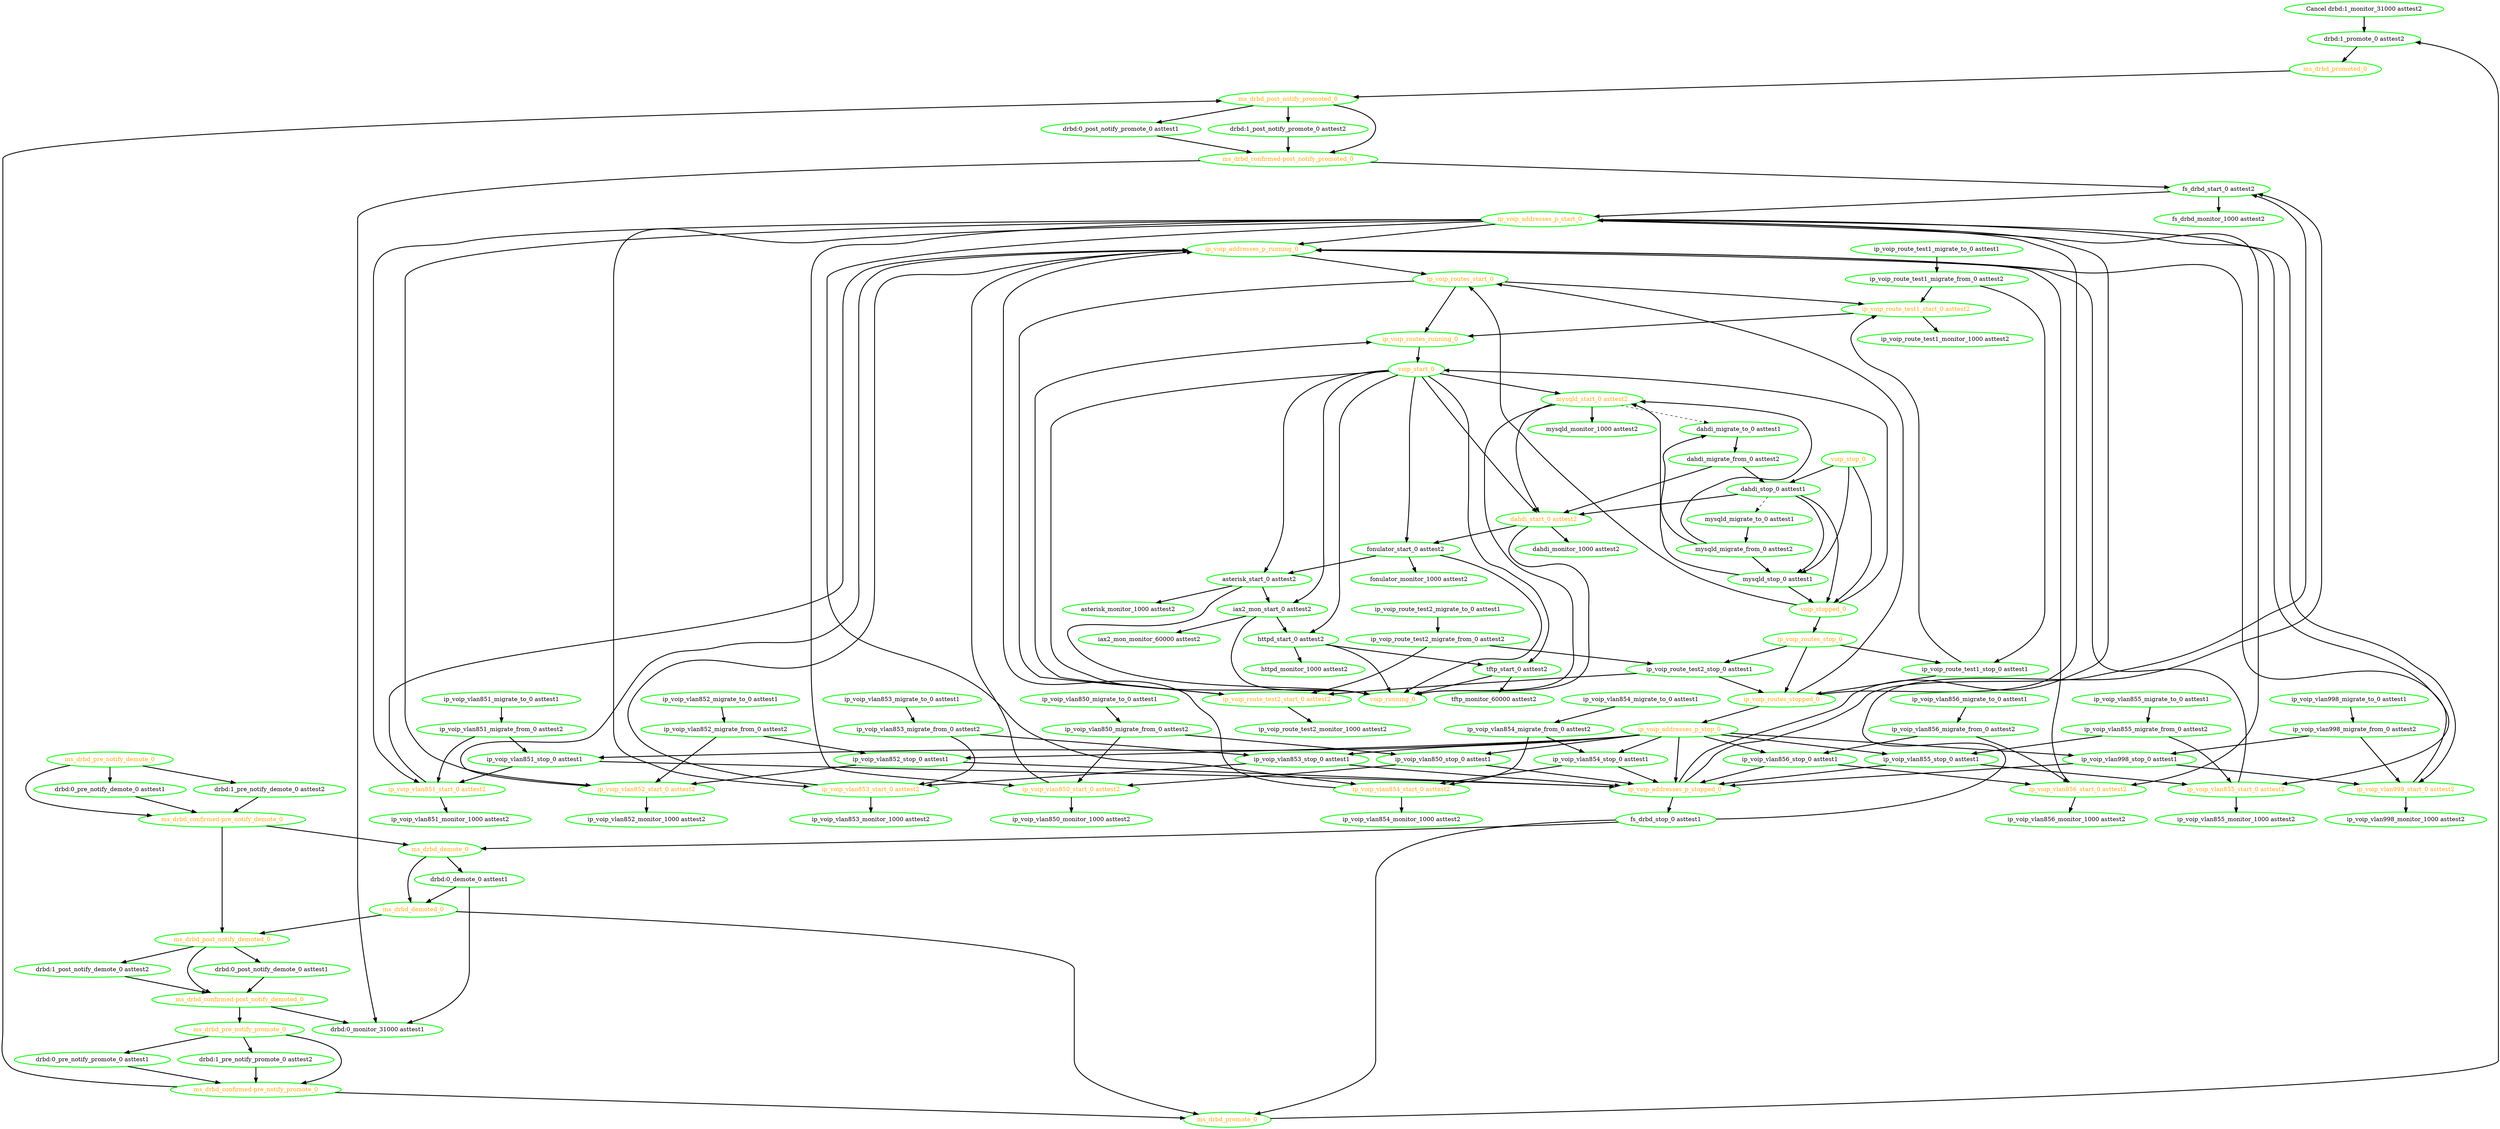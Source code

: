  digraph "g" {
"Cancel drbd:1_monitor_31000 asttest2" -> "drbd:1_promote_0 asttest2" [ style = bold]
"Cancel drbd:1_monitor_31000 asttest2" [ style=bold color="green" fontcolor="black"]
"asterisk_monitor_1000 asttest2" [ style=bold color="green" fontcolor="black"]
"asterisk_start_0 asttest2" -> "asterisk_monitor_1000 asttest2" [ style = bold]
"asterisk_start_0 asttest2" -> "iax2_mon_start_0 asttest2" [ style = bold]
"asterisk_start_0 asttest2" -> "voip_running_0" [ style = bold]
"asterisk_start_0 asttest2" [ style=bold color="green" fontcolor="black"]
"dahdi_migrate_from_0 asttest2" -> "dahdi_start_0 asttest2" [ style = bold]
"dahdi_migrate_from_0 asttest2" -> "dahdi_stop_0 asttest1" [ style = bold]
"dahdi_migrate_from_0 asttest2" [ style=bold color="green" fontcolor="black"]
"dahdi_migrate_to_0 asttest1" -> "dahdi_migrate_from_0 asttest2" [ style = bold]
"dahdi_migrate_to_0 asttest1" [ style=bold color="green" fontcolor="black"]
"dahdi_monitor_1000 asttest2" [ style=bold color="green" fontcolor="black"]
"dahdi_start_0 asttest2" -> "dahdi_monitor_1000 asttest2" [ style = bold]
"dahdi_start_0 asttest2" -> "fonulator_start_0 asttest2" [ style = bold]
"dahdi_start_0 asttest2" -> "voip_running_0" [ style = bold]
"dahdi_start_0 asttest2" [ style=bold color="green" fontcolor="orange"]
"dahdi_stop_0 asttest1" -> "dahdi_start_0 asttest2" [ style = bold]
"dahdi_stop_0 asttest1" -> "mysqld_migrate_to_0 asttest1" [ style = dashed]
"dahdi_stop_0 asttest1" -> "mysqld_stop_0 asttest1" [ style = bold]
"dahdi_stop_0 asttest1" -> "voip_stopped_0" [ style = bold]
"dahdi_stop_0 asttest1" [ style=bold color="green" fontcolor="black"]
"drbd:0_demote_0 asttest1" -> "drbd:0_monitor_31000 asttest1" [ style = bold]
"drbd:0_demote_0 asttest1" -> "ms_drbd_demoted_0" [ style = bold]
"drbd:0_demote_0 asttest1" [ style=bold color="green" fontcolor="black"]
"drbd:0_monitor_31000 asttest1" [ style=bold color="green" fontcolor="black"]
"drbd:0_post_notify_demote_0 asttest1" -> "ms_drbd_confirmed-post_notify_demoted_0" [ style = bold]
"drbd:0_post_notify_demote_0 asttest1" [ style=bold color="green" fontcolor="black"]
"drbd:0_post_notify_promote_0 asttest1" -> "ms_drbd_confirmed-post_notify_promoted_0" [ style = bold]
"drbd:0_post_notify_promote_0 asttest1" [ style=bold color="green" fontcolor="black"]
"drbd:0_pre_notify_demote_0 asttest1" -> "ms_drbd_confirmed-pre_notify_demote_0" [ style = bold]
"drbd:0_pre_notify_demote_0 asttest1" [ style=bold color="green" fontcolor="black"]
"drbd:0_pre_notify_promote_0 asttest1" -> "ms_drbd_confirmed-pre_notify_promote_0" [ style = bold]
"drbd:0_pre_notify_promote_0 asttest1" [ style=bold color="green" fontcolor="black"]
"drbd:1_post_notify_demote_0 asttest2" -> "ms_drbd_confirmed-post_notify_demoted_0" [ style = bold]
"drbd:1_post_notify_demote_0 asttest2" [ style=bold color="green" fontcolor="black"]
"drbd:1_post_notify_promote_0 asttest2" -> "ms_drbd_confirmed-post_notify_promoted_0" [ style = bold]
"drbd:1_post_notify_promote_0 asttest2" [ style=bold color="green" fontcolor="black"]
"drbd:1_pre_notify_demote_0 asttest2" -> "ms_drbd_confirmed-pre_notify_demote_0" [ style = bold]
"drbd:1_pre_notify_demote_0 asttest2" [ style=bold color="green" fontcolor="black"]
"drbd:1_pre_notify_promote_0 asttest2" -> "ms_drbd_confirmed-pre_notify_promote_0" [ style = bold]
"drbd:1_pre_notify_promote_0 asttest2" [ style=bold color="green" fontcolor="black"]
"drbd:1_promote_0 asttest2" -> "ms_drbd_promoted_0" [ style = bold]
"drbd:1_promote_0 asttest2" [ style=bold color="green" fontcolor="black"]
"fonulator_monitor_1000 asttest2" [ style=bold color="green" fontcolor="black"]
"fonulator_start_0 asttest2" -> "asterisk_start_0 asttest2" [ style = bold]
"fonulator_start_0 asttest2" -> "fonulator_monitor_1000 asttest2" [ style = bold]
"fonulator_start_0 asttest2" -> "voip_running_0" [ style = bold]
"fonulator_start_0 asttest2" [ style=bold color="green" fontcolor="black"]
"fs_drbd_monitor_1000 asttest2" [ style=bold color="green" fontcolor="black"]
"fs_drbd_start_0 asttest2" -> "fs_drbd_monitor_1000 asttest2" [ style = bold]
"fs_drbd_start_0 asttest2" -> "ip_voip_addresses_p_start_0" [ style = bold]
"fs_drbd_start_0 asttest2" [ style=bold color="green" fontcolor="black"]
"fs_drbd_stop_0 asttest1" -> "fs_drbd_start_0 asttest2" [ style = bold]
"fs_drbd_stop_0 asttest1" -> "ms_drbd_demote_0" [ style = bold]
"fs_drbd_stop_0 asttest1" -> "ms_drbd_promote_0" [ style = bold]
"fs_drbd_stop_0 asttest1" [ style=bold color="green" fontcolor="black"]
"httpd_monitor_1000 asttest2" [ style=bold color="green" fontcolor="black"]
"httpd_start_0 asttest2" -> "httpd_monitor_1000 asttest2" [ style = bold]
"httpd_start_0 asttest2" -> "tftp_start_0 asttest2" [ style = bold]
"httpd_start_0 asttest2" -> "voip_running_0" [ style = bold]
"httpd_start_0 asttest2" [ style=bold color="green" fontcolor="black"]
"iax2_mon_monitor_60000 asttest2" [ style=bold color="green" fontcolor="black"]
"iax2_mon_start_0 asttest2" -> "httpd_start_0 asttest2" [ style = bold]
"iax2_mon_start_0 asttest2" -> "iax2_mon_monitor_60000 asttest2" [ style = bold]
"iax2_mon_start_0 asttest2" -> "voip_running_0" [ style = bold]
"iax2_mon_start_0 asttest2" [ style=bold color="green" fontcolor="black"]
"ip_voip_addresses_p_running_0" -> "ip_voip_routes_start_0" [ style = bold]
"ip_voip_addresses_p_running_0" [ style=bold color="green" fontcolor="orange"]
"ip_voip_addresses_p_start_0" -> "ip_voip_addresses_p_running_0" [ style = bold]
"ip_voip_addresses_p_start_0" -> "ip_voip_vlan850_start_0 asttest2" [ style = bold]
"ip_voip_addresses_p_start_0" -> "ip_voip_vlan851_start_0 asttest2" [ style = bold]
"ip_voip_addresses_p_start_0" -> "ip_voip_vlan852_start_0 asttest2" [ style = bold]
"ip_voip_addresses_p_start_0" -> "ip_voip_vlan853_start_0 asttest2" [ style = bold]
"ip_voip_addresses_p_start_0" -> "ip_voip_vlan854_start_0 asttest2" [ style = bold]
"ip_voip_addresses_p_start_0" -> "ip_voip_vlan855_start_0 asttest2" [ style = bold]
"ip_voip_addresses_p_start_0" -> "ip_voip_vlan856_start_0 asttest2" [ style = bold]
"ip_voip_addresses_p_start_0" -> "ip_voip_vlan998_start_0 asttest2" [ style = bold]
"ip_voip_addresses_p_start_0" [ style=bold color="green" fontcolor="orange"]
"ip_voip_addresses_p_stop_0" -> "ip_voip_addresses_p_stopped_0" [ style = bold]
"ip_voip_addresses_p_stop_0" -> "ip_voip_vlan850_stop_0 asttest1" [ style = bold]
"ip_voip_addresses_p_stop_0" -> "ip_voip_vlan851_stop_0 asttest1" [ style = bold]
"ip_voip_addresses_p_stop_0" -> "ip_voip_vlan852_stop_0 asttest1" [ style = bold]
"ip_voip_addresses_p_stop_0" -> "ip_voip_vlan853_stop_0 asttest1" [ style = bold]
"ip_voip_addresses_p_stop_0" -> "ip_voip_vlan854_stop_0 asttest1" [ style = bold]
"ip_voip_addresses_p_stop_0" -> "ip_voip_vlan855_stop_0 asttest1" [ style = bold]
"ip_voip_addresses_p_stop_0" -> "ip_voip_vlan856_stop_0 asttest1" [ style = bold]
"ip_voip_addresses_p_stop_0" -> "ip_voip_vlan998_stop_0 asttest1" [ style = bold]
"ip_voip_addresses_p_stop_0" [ style=bold color="green" fontcolor="orange"]
"ip_voip_addresses_p_stopped_0" -> "fs_drbd_start_0 asttest2" [ style = bold]
"ip_voip_addresses_p_stopped_0" -> "fs_drbd_stop_0 asttest1" [ style = bold]
"ip_voip_addresses_p_stopped_0" -> "ip_voip_addresses_p_start_0" [ style = bold]
"ip_voip_addresses_p_stopped_0" [ style=bold color="green" fontcolor="orange"]
"ip_voip_route_test1_migrate_from_0 asttest2" -> "ip_voip_route_test1_start_0 asttest2" [ style = bold]
"ip_voip_route_test1_migrate_from_0 asttest2" -> "ip_voip_route_test1_stop_0 asttest1" [ style = bold]
"ip_voip_route_test1_migrate_from_0 asttest2" [ style=bold color="green" fontcolor="black"]
"ip_voip_route_test1_migrate_to_0 asttest1" -> "ip_voip_route_test1_migrate_from_0 asttest2" [ style = bold]
"ip_voip_route_test1_migrate_to_0 asttest1" [ style=bold color="green" fontcolor="black"]
"ip_voip_route_test1_monitor_1000 asttest2" [ style=bold color="green" fontcolor="black"]
"ip_voip_route_test1_start_0 asttest2" -> "ip_voip_route_test1_monitor_1000 asttest2" [ style = bold]
"ip_voip_route_test1_start_0 asttest2" -> "ip_voip_routes_running_0" [ style = bold]
"ip_voip_route_test1_start_0 asttest2" [ style=bold color="green" fontcolor="orange"]
"ip_voip_route_test1_stop_0 asttest1" -> "ip_voip_route_test1_start_0 asttest2" [ style = bold]
"ip_voip_route_test1_stop_0 asttest1" -> "ip_voip_routes_stopped_0" [ style = bold]
"ip_voip_route_test1_stop_0 asttest1" [ style=bold color="green" fontcolor="black"]
"ip_voip_route_test2_migrate_from_0 asttest2" -> "ip_voip_route_test2_start_0 asttest2" [ style = bold]
"ip_voip_route_test2_migrate_from_0 asttest2" -> "ip_voip_route_test2_stop_0 asttest1" [ style = bold]
"ip_voip_route_test2_migrate_from_0 asttest2" [ style=bold color="green" fontcolor="black"]
"ip_voip_route_test2_migrate_to_0 asttest1" -> "ip_voip_route_test2_migrate_from_0 asttest2" [ style = bold]
"ip_voip_route_test2_migrate_to_0 asttest1" [ style=bold color="green" fontcolor="black"]
"ip_voip_route_test2_monitor_1000 asttest2" [ style=bold color="green" fontcolor="black"]
"ip_voip_route_test2_start_0 asttest2" -> "ip_voip_route_test2_monitor_1000 asttest2" [ style = bold]
"ip_voip_route_test2_start_0 asttest2" -> "ip_voip_routes_running_0" [ style = bold]
"ip_voip_route_test2_start_0 asttest2" [ style=bold color="green" fontcolor="orange"]
"ip_voip_route_test2_stop_0 asttest1" -> "ip_voip_route_test2_start_0 asttest2" [ style = bold]
"ip_voip_route_test2_stop_0 asttest1" -> "ip_voip_routes_stopped_0" [ style = bold]
"ip_voip_route_test2_stop_0 asttest1" [ style=bold color="green" fontcolor="black"]
"ip_voip_routes_running_0" -> "voip_start_0" [ style = bold]
"ip_voip_routes_running_0" [ style=bold color="green" fontcolor="orange"]
"ip_voip_routes_start_0" -> "ip_voip_route_test1_start_0 asttest2" [ style = bold]
"ip_voip_routes_start_0" -> "ip_voip_route_test2_start_0 asttest2" [ style = bold]
"ip_voip_routes_start_0" -> "ip_voip_routes_running_0" [ style = bold]
"ip_voip_routes_start_0" [ style=bold color="green" fontcolor="orange"]
"ip_voip_routes_stop_0" -> "ip_voip_route_test1_stop_0 asttest1" [ style = bold]
"ip_voip_routes_stop_0" -> "ip_voip_route_test2_stop_0 asttest1" [ style = bold]
"ip_voip_routes_stop_0" -> "ip_voip_routes_stopped_0" [ style = bold]
"ip_voip_routes_stop_0" [ style=bold color="green" fontcolor="orange"]
"ip_voip_routes_stopped_0" -> "ip_voip_addresses_p_start_0" [ style = bold]
"ip_voip_routes_stopped_0" -> "ip_voip_addresses_p_stop_0" [ style = bold]
"ip_voip_routes_stopped_0" -> "ip_voip_routes_start_0" [ style = bold]
"ip_voip_routes_stopped_0" [ style=bold color="green" fontcolor="orange"]
"ip_voip_vlan850_migrate_from_0 asttest2" -> "ip_voip_vlan850_start_0 asttest2" [ style = bold]
"ip_voip_vlan850_migrate_from_0 asttest2" -> "ip_voip_vlan850_stop_0 asttest1" [ style = bold]
"ip_voip_vlan850_migrate_from_0 asttest2" [ style=bold color="green" fontcolor="black"]
"ip_voip_vlan850_migrate_to_0 asttest1" -> "ip_voip_vlan850_migrate_from_0 asttest2" [ style = bold]
"ip_voip_vlan850_migrate_to_0 asttest1" [ style=bold color="green" fontcolor="black"]
"ip_voip_vlan850_monitor_1000 asttest2" [ style=bold color="green" fontcolor="black"]
"ip_voip_vlan850_start_0 asttest2" -> "ip_voip_addresses_p_running_0" [ style = bold]
"ip_voip_vlan850_start_0 asttest2" -> "ip_voip_vlan850_monitor_1000 asttest2" [ style = bold]
"ip_voip_vlan850_start_0 asttest2" [ style=bold color="green" fontcolor="orange"]
"ip_voip_vlan850_stop_0 asttest1" -> "ip_voip_addresses_p_stopped_0" [ style = bold]
"ip_voip_vlan850_stop_0 asttest1" -> "ip_voip_vlan850_start_0 asttest2" [ style = bold]
"ip_voip_vlan850_stop_0 asttest1" [ style=bold color="green" fontcolor="black"]
"ip_voip_vlan851_migrate_from_0 asttest2" -> "ip_voip_vlan851_start_0 asttest2" [ style = bold]
"ip_voip_vlan851_migrate_from_0 asttest2" -> "ip_voip_vlan851_stop_0 asttest1" [ style = bold]
"ip_voip_vlan851_migrate_from_0 asttest2" [ style=bold color="green" fontcolor="black"]
"ip_voip_vlan851_migrate_to_0 asttest1" -> "ip_voip_vlan851_migrate_from_0 asttest2" [ style = bold]
"ip_voip_vlan851_migrate_to_0 asttest1" [ style=bold color="green" fontcolor="black"]
"ip_voip_vlan851_monitor_1000 asttest2" [ style=bold color="green" fontcolor="black"]
"ip_voip_vlan851_start_0 asttest2" -> "ip_voip_addresses_p_running_0" [ style = bold]
"ip_voip_vlan851_start_0 asttest2" -> "ip_voip_vlan851_monitor_1000 asttest2" [ style = bold]
"ip_voip_vlan851_start_0 asttest2" [ style=bold color="green" fontcolor="orange"]
"ip_voip_vlan851_stop_0 asttest1" -> "ip_voip_addresses_p_stopped_0" [ style = bold]
"ip_voip_vlan851_stop_0 asttest1" -> "ip_voip_vlan851_start_0 asttest2" [ style = bold]
"ip_voip_vlan851_stop_0 asttest1" [ style=bold color="green" fontcolor="black"]
"ip_voip_vlan852_migrate_from_0 asttest2" -> "ip_voip_vlan852_start_0 asttest2" [ style = bold]
"ip_voip_vlan852_migrate_from_0 asttest2" -> "ip_voip_vlan852_stop_0 asttest1" [ style = bold]
"ip_voip_vlan852_migrate_from_0 asttest2" [ style=bold color="green" fontcolor="black"]
"ip_voip_vlan852_migrate_to_0 asttest1" -> "ip_voip_vlan852_migrate_from_0 asttest2" [ style = bold]
"ip_voip_vlan852_migrate_to_0 asttest1" [ style=bold color="green" fontcolor="black"]
"ip_voip_vlan852_monitor_1000 asttest2" [ style=bold color="green" fontcolor="black"]
"ip_voip_vlan852_start_0 asttest2" -> "ip_voip_addresses_p_running_0" [ style = bold]
"ip_voip_vlan852_start_0 asttest2" -> "ip_voip_vlan852_monitor_1000 asttest2" [ style = bold]
"ip_voip_vlan852_start_0 asttest2" [ style=bold color="green" fontcolor="orange"]
"ip_voip_vlan852_stop_0 asttest1" -> "ip_voip_addresses_p_stopped_0" [ style = bold]
"ip_voip_vlan852_stop_0 asttest1" -> "ip_voip_vlan852_start_0 asttest2" [ style = bold]
"ip_voip_vlan852_stop_0 asttest1" [ style=bold color="green" fontcolor="black"]
"ip_voip_vlan853_migrate_from_0 asttest2" -> "ip_voip_vlan853_start_0 asttest2" [ style = bold]
"ip_voip_vlan853_migrate_from_0 asttest2" -> "ip_voip_vlan853_stop_0 asttest1" [ style = bold]
"ip_voip_vlan853_migrate_from_0 asttest2" [ style=bold color="green" fontcolor="black"]
"ip_voip_vlan853_migrate_to_0 asttest1" -> "ip_voip_vlan853_migrate_from_0 asttest2" [ style = bold]
"ip_voip_vlan853_migrate_to_0 asttest1" [ style=bold color="green" fontcolor="black"]
"ip_voip_vlan853_monitor_1000 asttest2" [ style=bold color="green" fontcolor="black"]
"ip_voip_vlan853_start_0 asttest2" -> "ip_voip_addresses_p_running_0" [ style = bold]
"ip_voip_vlan853_start_0 asttest2" -> "ip_voip_vlan853_monitor_1000 asttest2" [ style = bold]
"ip_voip_vlan853_start_0 asttest2" [ style=bold color="green" fontcolor="orange"]
"ip_voip_vlan853_stop_0 asttest1" -> "ip_voip_addresses_p_stopped_0" [ style = bold]
"ip_voip_vlan853_stop_0 asttest1" -> "ip_voip_vlan853_start_0 asttest2" [ style = bold]
"ip_voip_vlan853_stop_0 asttest1" [ style=bold color="green" fontcolor="black"]
"ip_voip_vlan854_migrate_from_0 asttest2" -> "ip_voip_vlan854_start_0 asttest2" [ style = bold]
"ip_voip_vlan854_migrate_from_0 asttest2" -> "ip_voip_vlan854_stop_0 asttest1" [ style = bold]
"ip_voip_vlan854_migrate_from_0 asttest2" [ style=bold color="green" fontcolor="black"]
"ip_voip_vlan854_migrate_to_0 asttest1" -> "ip_voip_vlan854_migrate_from_0 asttest2" [ style = bold]
"ip_voip_vlan854_migrate_to_0 asttest1" [ style=bold color="green" fontcolor="black"]
"ip_voip_vlan854_monitor_1000 asttest2" [ style=bold color="green" fontcolor="black"]
"ip_voip_vlan854_start_0 asttest2" -> "ip_voip_addresses_p_running_0" [ style = bold]
"ip_voip_vlan854_start_0 asttest2" -> "ip_voip_vlan854_monitor_1000 asttest2" [ style = bold]
"ip_voip_vlan854_start_0 asttest2" [ style=bold color="green" fontcolor="orange"]
"ip_voip_vlan854_stop_0 asttest1" -> "ip_voip_addresses_p_stopped_0" [ style = bold]
"ip_voip_vlan854_stop_0 asttest1" -> "ip_voip_vlan854_start_0 asttest2" [ style = bold]
"ip_voip_vlan854_stop_0 asttest1" [ style=bold color="green" fontcolor="black"]
"ip_voip_vlan855_migrate_from_0 asttest2" -> "ip_voip_vlan855_start_0 asttest2" [ style = bold]
"ip_voip_vlan855_migrate_from_0 asttest2" -> "ip_voip_vlan855_stop_0 asttest1" [ style = bold]
"ip_voip_vlan855_migrate_from_0 asttest2" [ style=bold color="green" fontcolor="black"]
"ip_voip_vlan855_migrate_to_0 asttest1" -> "ip_voip_vlan855_migrate_from_0 asttest2" [ style = bold]
"ip_voip_vlan855_migrate_to_0 asttest1" [ style=bold color="green" fontcolor="black"]
"ip_voip_vlan855_monitor_1000 asttest2" [ style=bold color="green" fontcolor="black"]
"ip_voip_vlan855_start_0 asttest2" -> "ip_voip_addresses_p_running_0" [ style = bold]
"ip_voip_vlan855_start_0 asttest2" -> "ip_voip_vlan855_monitor_1000 asttest2" [ style = bold]
"ip_voip_vlan855_start_0 asttest2" [ style=bold color="green" fontcolor="orange"]
"ip_voip_vlan855_stop_0 asttest1" -> "ip_voip_addresses_p_stopped_0" [ style = bold]
"ip_voip_vlan855_stop_0 asttest1" -> "ip_voip_vlan855_start_0 asttest2" [ style = bold]
"ip_voip_vlan855_stop_0 asttest1" [ style=bold color="green" fontcolor="black"]
"ip_voip_vlan856_migrate_from_0 asttest2" -> "ip_voip_vlan856_start_0 asttest2" [ style = bold]
"ip_voip_vlan856_migrate_from_0 asttest2" -> "ip_voip_vlan856_stop_0 asttest1" [ style = bold]
"ip_voip_vlan856_migrate_from_0 asttest2" [ style=bold color="green" fontcolor="black"]
"ip_voip_vlan856_migrate_to_0 asttest1" -> "ip_voip_vlan856_migrate_from_0 asttest2" [ style = bold]
"ip_voip_vlan856_migrate_to_0 asttest1" [ style=bold color="green" fontcolor="black"]
"ip_voip_vlan856_monitor_1000 asttest2" [ style=bold color="green" fontcolor="black"]
"ip_voip_vlan856_start_0 asttest2" -> "ip_voip_addresses_p_running_0" [ style = bold]
"ip_voip_vlan856_start_0 asttest2" -> "ip_voip_vlan856_monitor_1000 asttest2" [ style = bold]
"ip_voip_vlan856_start_0 asttest2" [ style=bold color="green" fontcolor="orange"]
"ip_voip_vlan856_stop_0 asttest1" -> "ip_voip_addresses_p_stopped_0" [ style = bold]
"ip_voip_vlan856_stop_0 asttest1" -> "ip_voip_vlan856_start_0 asttest2" [ style = bold]
"ip_voip_vlan856_stop_0 asttest1" [ style=bold color="green" fontcolor="black"]
"ip_voip_vlan998_migrate_from_0 asttest2" -> "ip_voip_vlan998_start_0 asttest2" [ style = bold]
"ip_voip_vlan998_migrate_from_0 asttest2" -> "ip_voip_vlan998_stop_0 asttest1" [ style = bold]
"ip_voip_vlan998_migrate_from_0 asttest2" [ style=bold color="green" fontcolor="black"]
"ip_voip_vlan998_migrate_to_0 asttest1" -> "ip_voip_vlan998_migrate_from_0 asttest2" [ style = bold]
"ip_voip_vlan998_migrate_to_0 asttest1" [ style=bold color="green" fontcolor="black"]
"ip_voip_vlan998_monitor_1000 asttest2" [ style=bold color="green" fontcolor="black"]
"ip_voip_vlan998_start_0 asttest2" -> "ip_voip_addresses_p_running_0" [ style = bold]
"ip_voip_vlan998_start_0 asttest2" -> "ip_voip_vlan998_monitor_1000 asttest2" [ style = bold]
"ip_voip_vlan998_start_0 asttest2" [ style=bold color="green" fontcolor="orange"]
"ip_voip_vlan998_stop_0 asttest1" -> "ip_voip_addresses_p_stopped_0" [ style = bold]
"ip_voip_vlan998_stop_0 asttest1" -> "ip_voip_vlan998_start_0 asttest2" [ style = bold]
"ip_voip_vlan998_stop_0 asttest1" [ style=bold color="green" fontcolor="black"]
"ms_drbd_confirmed-post_notify_demoted_0" -> "drbd:0_monitor_31000 asttest1" [ style = bold]
"ms_drbd_confirmed-post_notify_demoted_0" -> "ms_drbd_pre_notify_promote_0" [ style = bold]
"ms_drbd_confirmed-post_notify_demoted_0" [ style=bold color="green" fontcolor="orange"]
"ms_drbd_confirmed-post_notify_promoted_0" -> "drbd:0_monitor_31000 asttest1" [ style = bold]
"ms_drbd_confirmed-post_notify_promoted_0" -> "fs_drbd_start_0 asttest2" [ style = bold]
"ms_drbd_confirmed-post_notify_promoted_0" [ style=bold color="green" fontcolor="orange"]
"ms_drbd_confirmed-pre_notify_demote_0" -> "ms_drbd_demote_0" [ style = bold]
"ms_drbd_confirmed-pre_notify_demote_0" -> "ms_drbd_post_notify_demoted_0" [ style = bold]
"ms_drbd_confirmed-pre_notify_demote_0" [ style=bold color="green" fontcolor="orange"]
"ms_drbd_confirmed-pre_notify_promote_0" -> "ms_drbd_post_notify_promoted_0" [ style = bold]
"ms_drbd_confirmed-pre_notify_promote_0" -> "ms_drbd_promote_0" [ style = bold]
"ms_drbd_confirmed-pre_notify_promote_0" [ style=bold color="green" fontcolor="orange"]
"ms_drbd_demote_0" -> "drbd:0_demote_0 asttest1" [ style = bold]
"ms_drbd_demote_0" -> "ms_drbd_demoted_0" [ style = bold]
"ms_drbd_demote_0" [ style=bold color="green" fontcolor="orange"]
"ms_drbd_demoted_0" -> "ms_drbd_post_notify_demoted_0" [ style = bold]
"ms_drbd_demoted_0" -> "ms_drbd_promote_0" [ style = bold]
"ms_drbd_demoted_0" [ style=bold color="green" fontcolor="orange"]
"ms_drbd_post_notify_demoted_0" -> "drbd:0_post_notify_demote_0 asttest1" [ style = bold]
"ms_drbd_post_notify_demoted_0" -> "drbd:1_post_notify_demote_0 asttest2" [ style = bold]
"ms_drbd_post_notify_demoted_0" -> "ms_drbd_confirmed-post_notify_demoted_0" [ style = bold]
"ms_drbd_post_notify_demoted_0" [ style=bold color="green" fontcolor="orange"]
"ms_drbd_post_notify_promoted_0" -> "drbd:0_post_notify_promote_0 asttest1" [ style = bold]
"ms_drbd_post_notify_promoted_0" -> "drbd:1_post_notify_promote_0 asttest2" [ style = bold]
"ms_drbd_post_notify_promoted_0" -> "ms_drbd_confirmed-post_notify_promoted_0" [ style = bold]
"ms_drbd_post_notify_promoted_0" [ style=bold color="green" fontcolor="orange"]
"ms_drbd_pre_notify_demote_0" -> "drbd:0_pre_notify_demote_0 asttest1" [ style = bold]
"ms_drbd_pre_notify_demote_0" -> "drbd:1_pre_notify_demote_0 asttest2" [ style = bold]
"ms_drbd_pre_notify_demote_0" -> "ms_drbd_confirmed-pre_notify_demote_0" [ style = bold]
"ms_drbd_pre_notify_demote_0" [ style=bold color="green" fontcolor="orange"]
"ms_drbd_pre_notify_promote_0" -> "drbd:0_pre_notify_promote_0 asttest1" [ style = bold]
"ms_drbd_pre_notify_promote_0" -> "drbd:1_pre_notify_promote_0 asttest2" [ style = bold]
"ms_drbd_pre_notify_promote_0" -> "ms_drbd_confirmed-pre_notify_promote_0" [ style = bold]
"ms_drbd_pre_notify_promote_0" [ style=bold color="green" fontcolor="orange"]
"ms_drbd_promote_0" -> "drbd:1_promote_0 asttest2" [ style = bold]
"ms_drbd_promote_0" [ style=bold color="green" fontcolor="orange"]
"ms_drbd_promoted_0" -> "ms_drbd_post_notify_promoted_0" [ style = bold]
"ms_drbd_promoted_0" [ style=bold color="green" fontcolor="orange"]
"mysqld_migrate_from_0 asttest2" -> "dahdi_migrate_to_0 asttest1" [ style = bold]
"mysqld_migrate_from_0 asttest2" -> "mysqld_start_0 asttest2" [ style = bold]
"mysqld_migrate_from_0 asttest2" -> "mysqld_stop_0 asttest1" [ style = bold]
"mysqld_migrate_from_0 asttest2" [ style=bold color="green" fontcolor="black"]
"mysqld_migrate_to_0 asttest1" -> "mysqld_migrate_from_0 asttest2" [ style = bold]
"mysqld_migrate_to_0 asttest1" [ style=bold color="green" fontcolor="black"]
"mysqld_monitor_1000 asttest2" [ style=bold color="green" fontcolor="black"]
"mysqld_start_0 asttest2" -> "dahdi_migrate_to_0 asttest1" [ style = dashed]
"mysqld_start_0 asttest2" -> "dahdi_start_0 asttest2" [ style = bold]
"mysqld_start_0 asttest2" -> "mysqld_monitor_1000 asttest2" [ style = bold]
"mysqld_start_0 asttest2" -> "voip_running_0" [ style = bold]
"mysqld_start_0 asttest2" [ style=bold color="green" fontcolor="orange"]
"mysqld_stop_0 asttest1" -> "mysqld_start_0 asttest2" [ style = bold]
"mysqld_stop_0 asttest1" -> "voip_stopped_0" [ style = bold]
"mysqld_stop_0 asttest1" [ style=bold color="green" fontcolor="black"]
"tftp_monitor_60000 asttest2" [ style=bold color="green" fontcolor="black"]
"tftp_start_0 asttest2" -> "tftp_monitor_60000 asttest2" [ style = bold]
"tftp_start_0 asttest2" -> "voip_running_0" [ style = bold]
"tftp_start_0 asttest2" [ style=bold color="green" fontcolor="black"]
"voip_running_0" [ style=bold color="green" fontcolor="orange"]
"voip_start_0" -> "asterisk_start_0 asttest2" [ style = bold]
"voip_start_0" -> "dahdi_start_0 asttest2" [ style = bold]
"voip_start_0" -> "fonulator_start_0 asttest2" [ style = bold]
"voip_start_0" -> "httpd_start_0 asttest2" [ style = bold]
"voip_start_0" -> "iax2_mon_start_0 asttest2" [ style = bold]
"voip_start_0" -> "mysqld_start_0 asttest2" [ style = bold]
"voip_start_0" -> "tftp_start_0 asttest2" [ style = bold]
"voip_start_0" -> "voip_running_0" [ style = bold]
"voip_start_0" [ style=bold color="green" fontcolor="orange"]
"voip_stop_0" -> "dahdi_stop_0 asttest1" [ style = bold]
"voip_stop_0" -> "mysqld_stop_0 asttest1" [ style = bold]
"voip_stop_0" -> "voip_stopped_0" [ style = bold]
"voip_stop_0" [ style=bold color="green" fontcolor="orange"]
"voip_stopped_0" -> "ip_voip_routes_start_0" [ style = bold]
"voip_stopped_0" -> "ip_voip_routes_stop_0" [ style = bold]
"voip_stopped_0" -> "voip_start_0" [ style = bold]
"voip_stopped_0" [ style=bold color="green" fontcolor="orange"]
}
